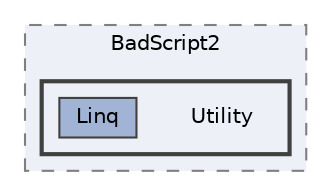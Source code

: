 digraph "src/BadScript2/Utility"
{
 // LATEX_PDF_SIZE
  bgcolor="transparent";
  edge [fontname=Helvetica,fontsize=10,labelfontname=Helvetica,labelfontsize=10];
  node [fontname=Helvetica,fontsize=10,shape=box,height=0.2,width=0.4];
  compound=true
  subgraph clusterdir_12ec2e27d2e95feb115cace76ec05ec5 {
    graph [ bgcolor="#edf0f7", pencolor="grey50", label="BadScript2", fontname=Helvetica,fontsize=10 style="filled,dashed", URL="dir_12ec2e27d2e95feb115cace76ec05ec5.html",tooltip=""]
  subgraph clusterdir_f43605b1ba83cf245d1dbb8a7f1988f8 {
    graph [ bgcolor="#edf0f7", pencolor="grey25", label="", fontname=Helvetica,fontsize=10 style="filled,bold", URL="dir_f43605b1ba83cf245d1dbb8a7f1988f8.html",tooltip=""]
    dir_f43605b1ba83cf245d1dbb8a7f1988f8 [shape=plaintext, label="Utility"];
  dir_af13b43bf5515f8294024d6b9321549b [label="Linq", fillcolor="#a2b4d6", color="grey25", style="filled", URL="dir_af13b43bf5515f8294024d6b9321549b.html",tooltip=""];
  }
  }
}
